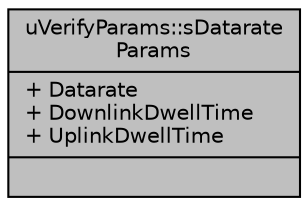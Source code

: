 digraph "uVerifyParams::sDatarateParams"
{
  edge [fontname="Helvetica",fontsize="10",labelfontname="Helvetica",labelfontsize="10"];
  node [fontname="Helvetica",fontsize="10",shape=record];
  Node1 [label="{uVerifyParams::sDatarate\lParams\n|+ Datarate\l+ DownlinkDwellTime\l+ UplinkDwellTime\l|}",height=0.2,width=0.4,color="black", fillcolor="grey75", style="filled", fontcolor="black"];
}
